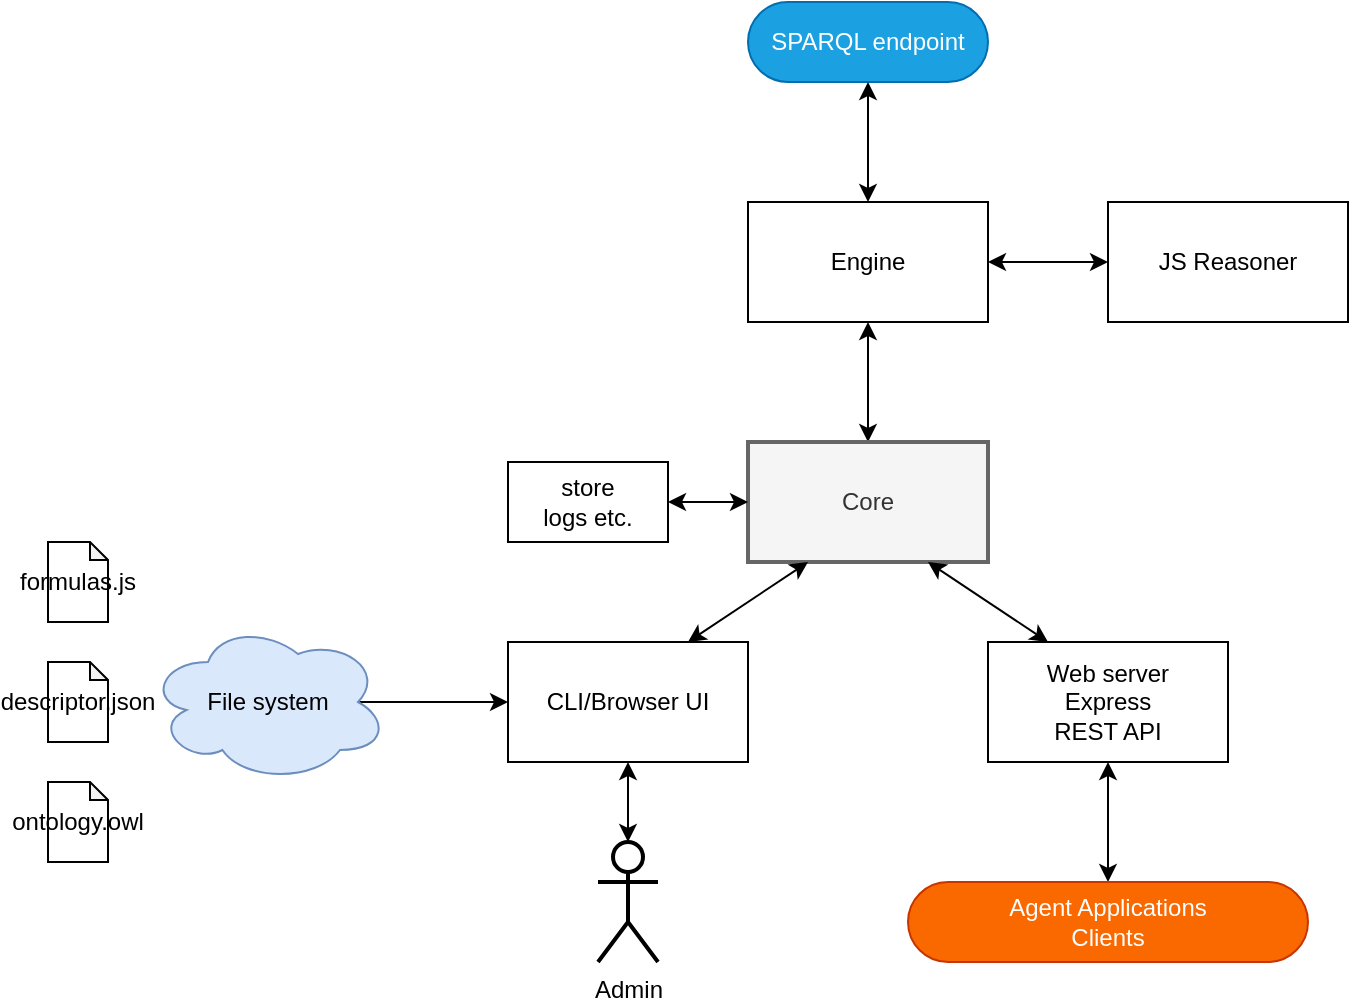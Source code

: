 <mxfile version="13.9.9" type="device" pages="2"><diagram id="u3ScKJyxiCu63o-Rsybp" name="ontonet-server"><mxGraphModel dx="1086" dy="806" grid="1" gridSize="10" guides="1" tooltips="1" connect="1" arrows="1" fold="1" page="0" pageScale="1" pageWidth="850" pageHeight="1100" math="0" shadow="0"><root><mxCell id="0"/><mxCell id="1" parent="0"/><mxCell id="RVdhc0M3dDqKoO0ppFTZ-23" style="edgeStyle=none;rounded=0;orthogonalLoop=1;jettySize=auto;html=1;exitX=0.5;exitY=0;exitDx=0;exitDy=0;entryX=0.5;entryY=1;entryDx=0;entryDy=0;startArrow=classic;startFill=1;" parent="1" source="55_QHwuqQ6P-c7jGcKb5-1" target="RVdhc0M3dDqKoO0ppFTZ-19" edge="1"><mxGeometry relative="1" as="geometry"/></mxCell><mxCell id="55_QHwuqQ6P-c7jGcKb5-1" value="Core" style="rounded=0;whiteSpace=wrap;html=1;fillColor=#f5f5f5;strokeColor=#666666;fontColor=#333333;strokeWidth=2;" parent="1" vertex="1"><mxGeometry x="380" y="260" width="120" height="60" as="geometry"/></mxCell><mxCell id="RVdhc0M3dDqKoO0ppFTZ-1" value="JS Reasoner" style="rounded=0;whiteSpace=wrap;html=1;" parent="1" vertex="1"><mxGeometry x="560" y="140" width="120" height="60" as="geometry"/></mxCell><mxCell id="RVdhc0M3dDqKoO0ppFTZ-3" value="descriptor.json" style="shape=note;whiteSpace=wrap;html=1;backgroundOutline=1;darkOpacity=0.05;strokeWidth=1;size=9;" parent="1" vertex="1"><mxGeometry x="30" y="370" width="30" height="40" as="geometry"/></mxCell><mxCell id="RVdhc0M3dDqKoO0ppFTZ-10" style="edgeStyle=none;rounded=0;orthogonalLoop=1;jettySize=auto;html=1;exitX=0.5;exitY=1;exitDx=0;exitDy=0;entryX=0.5;entryY=0;entryDx=0;entryDy=0;entryPerimeter=0;startArrow=classic;startFill=1;sourcePerimeterSpacing=0;" parent="1" source="RVdhc0M3dDqKoO0ppFTZ-7" target="RVdhc0M3dDqKoO0ppFTZ-9" edge="1"><mxGeometry relative="1" as="geometry"/></mxCell><mxCell id="RVdhc0M3dDqKoO0ppFTZ-24" style="edgeStyle=none;rounded=0;orthogonalLoop=1;jettySize=auto;html=1;exitX=0.75;exitY=0;exitDx=0;exitDy=0;entryX=0.25;entryY=1;entryDx=0;entryDy=0;startArrow=classic;startFill=1;" parent="1" source="RVdhc0M3dDqKoO0ppFTZ-7" target="55_QHwuqQ6P-c7jGcKb5-1" edge="1"><mxGeometry relative="1" as="geometry"/></mxCell><mxCell id="RVdhc0M3dDqKoO0ppFTZ-7" value="CLI/Browser UI" style="rounded=0;whiteSpace=wrap;html=1;" parent="1" vertex="1"><mxGeometry x="260" y="360" width="120" height="60" as="geometry"/></mxCell><mxCell id="RVdhc0M3dDqKoO0ppFTZ-13" style="edgeStyle=none;rounded=0;orthogonalLoop=1;jettySize=auto;html=1;exitX=0.5;exitY=1;exitDx=0;exitDy=0;entryX=0.5;entryY=0;entryDx=0;entryDy=0;startArrow=classic;startFill=1;" parent="1" source="RVdhc0M3dDqKoO0ppFTZ-8" target="RVdhc0M3dDqKoO0ppFTZ-12" edge="1"><mxGeometry relative="1" as="geometry"/></mxCell><mxCell id="RVdhc0M3dDqKoO0ppFTZ-22" style="edgeStyle=none;rounded=0;orthogonalLoop=1;jettySize=auto;html=1;exitX=0.25;exitY=0;exitDx=0;exitDy=0;entryX=0.75;entryY=1;entryDx=0;entryDy=0;startArrow=classic;startFill=1;" parent="1" source="RVdhc0M3dDqKoO0ppFTZ-8" target="55_QHwuqQ6P-c7jGcKb5-1" edge="1"><mxGeometry relative="1" as="geometry"/></mxCell><mxCell id="RVdhc0M3dDqKoO0ppFTZ-8" value="Web server&lt;br&gt;Express&lt;br&gt;REST API" style="rounded=0;whiteSpace=wrap;html=1;" parent="1" vertex="1"><mxGeometry x="500" y="360" width="120" height="60" as="geometry"/></mxCell><mxCell id="RVdhc0M3dDqKoO0ppFTZ-9" value="Admin" style="shape=umlActor;verticalLabelPosition=bottom;verticalAlign=top;html=1;outlineConnect=0;strokeWidth=2;" parent="1" vertex="1"><mxGeometry x="305" y="460" width="30" height="60" as="geometry"/></mxCell><mxCell id="RVdhc0M3dDqKoO0ppFTZ-12" value="Agent Applications&lt;br&gt;Clients" style="rounded=1;whiteSpace=wrap;html=1;strokeWidth=1;arcSize=50;fillColor=#fa6800;strokeColor=#C73500;fontColor=#ffffff;" parent="1" vertex="1"><mxGeometry x="460" y="480" width="200" height="40" as="geometry"/></mxCell><mxCell id="RVdhc0M3dDqKoO0ppFTZ-15" value="SPARQL endpoint" style="rounded=1;whiteSpace=wrap;html=1;strokeWidth=1;arcSize=50;fillColor=#1ba1e2;strokeColor=#006EAF;fontColor=#ffffff;" parent="1" vertex="1"><mxGeometry x="380" y="40" width="120" height="40" as="geometry"/></mxCell><mxCell id="RVdhc0M3dDqKoO0ppFTZ-17" style="edgeStyle=none;rounded=0;orthogonalLoop=1;jettySize=auto;html=1;exitX=0.875;exitY=0.5;exitDx=0;exitDy=0;exitPerimeter=0;entryX=0;entryY=0.5;entryDx=0;entryDy=0;startArrow=none;startFill=0;" parent="1" source="RVdhc0M3dDqKoO0ppFTZ-16" target="RVdhc0M3dDqKoO0ppFTZ-7" edge="1"><mxGeometry relative="1" as="geometry"/></mxCell><mxCell id="RVdhc0M3dDqKoO0ppFTZ-16" value="File system" style="ellipse;shape=cloud;whiteSpace=wrap;html=1;strokeWidth=1;fillColor=#dae8fc;strokeColor=#6c8ebf;" parent="1" vertex="1"><mxGeometry x="80" y="350" width="120" height="80" as="geometry"/></mxCell><mxCell id="RVdhc0M3dDqKoO0ppFTZ-18" value="ontology.owl" style="shape=note;whiteSpace=wrap;html=1;backgroundOutline=1;darkOpacity=0.05;strokeWidth=1;size=9;" parent="1" vertex="1"><mxGeometry x="30" y="430" width="30" height="40" as="geometry"/></mxCell><mxCell id="RVdhc0M3dDqKoO0ppFTZ-20" style="edgeStyle=none;rounded=0;orthogonalLoop=1;jettySize=auto;html=1;exitX=0.5;exitY=0;exitDx=0;exitDy=0;entryX=0.5;entryY=1;entryDx=0;entryDy=0;startArrow=classic;startFill=1;" parent="1" source="RVdhc0M3dDqKoO0ppFTZ-19" target="RVdhc0M3dDqKoO0ppFTZ-15" edge="1"><mxGeometry relative="1" as="geometry"/></mxCell><mxCell id="RVdhc0M3dDqKoO0ppFTZ-21" style="edgeStyle=none;rounded=0;orthogonalLoop=1;jettySize=auto;html=1;exitX=1;exitY=0.5;exitDx=0;exitDy=0;entryX=0;entryY=0.5;entryDx=0;entryDy=0;startArrow=classic;startFill=1;" parent="1" source="RVdhc0M3dDqKoO0ppFTZ-19" target="RVdhc0M3dDqKoO0ppFTZ-1" edge="1"><mxGeometry relative="1" as="geometry"/></mxCell><mxCell id="RVdhc0M3dDqKoO0ppFTZ-19" value="Engine" style="rounded=0;whiteSpace=wrap;html=1;" parent="1" vertex="1"><mxGeometry x="380" y="140" width="120" height="60" as="geometry"/></mxCell><mxCell id="isiA9mWeerXGPcFgzWyv-1" value="formulas.js" style="shape=note;whiteSpace=wrap;html=1;backgroundOutline=1;darkOpacity=0.05;strokeWidth=1;size=9;" parent="1" vertex="1"><mxGeometry x="30" y="310" width="30" height="40" as="geometry"/></mxCell><mxCell id="isiA9mWeerXGPcFgzWyv-6" style="edgeStyle=orthogonalEdgeStyle;rounded=0;orthogonalLoop=1;jettySize=auto;html=1;exitX=1;exitY=0.5;exitDx=0;exitDy=0;entryX=0;entryY=0.5;entryDx=0;entryDy=0;startArrow=classic;startFill=1;" parent="1" source="isiA9mWeerXGPcFgzWyv-2" target="55_QHwuqQ6P-c7jGcKb5-1" edge="1"><mxGeometry relative="1" as="geometry"/></mxCell><mxCell id="isiA9mWeerXGPcFgzWyv-2" value="store&lt;br&gt;logs etc." style="rounded=0;whiteSpace=wrap;html=1;" parent="1" vertex="1"><mxGeometry x="260" y="270" width="80" height="40" as="geometry"/></mxCell></root></mxGraphModel></diagram><diagram id="CcrrXwIRpyHzCxlZH0ec" name="ontonet-client"><mxGraphModel dx="1422" dy="822" grid="1" gridSize="10" guides="1" tooltips="1" connect="1" arrows="1" fold="1" page="0" pageScale="1" pageWidth="850" pageHeight="1100" math="0" shadow="0"><root><mxCell id="821ZNkb7rbQhMIoTjrEG-0"/><mxCell id="821ZNkb7rbQhMIoTjrEG-1" parent="821ZNkb7rbQhMIoTjrEG-0"/><mxCell id="821ZNkb7rbQhMIoTjrEG-19" style="edgeStyle=none;rounded=0;orthogonalLoop=1;jettySize=auto;html=1;exitX=0.5;exitY=1;exitDx=0;exitDy=0;entryX=0.5;entryY=0;entryDx=0;entryDy=0;" parent="821ZNkb7rbQhMIoTjrEG-1" source="821ZNkb7rbQhMIoTjrEG-2" target="821ZNkb7rbQhMIoTjrEG-3" edge="1"><mxGeometry relative="1" as="geometry"/></mxCell><mxCell id="821ZNkb7rbQhMIoTjrEG-2" value="Core" style="rounded=0;whiteSpace=wrap;html=1;fillColor=#f5f5f5;strokeColor=#666666;fontColor=#333333;strokeWidth=2;" parent="821ZNkb7rbQhMIoTjrEG-1" vertex="1"><mxGeometry x="240" y="280" width="120" height="60" as="geometry"/></mxCell><mxCell id="821ZNkb7rbQhMIoTjrEG-3" value="Libraries&lt;br&gt;jQuery" style="rounded=0;whiteSpace=wrap;html=1;fillColor=#b1ddf0;strokeColor=#10739e;" parent="821ZNkb7rbQhMIoTjrEG-1" vertex="1"><mxGeometry x="240" y="360" width="120" height="60" as="geometry"/></mxCell><mxCell id="821ZNkb7rbQhMIoTjrEG-18" style="edgeStyle=none;rounded=0;orthogonalLoop=1;jettySize=auto;html=1;exitX=1;exitY=0.5;exitDx=0;exitDy=0;entryX=0;entryY=0.5;entryDx=0;entryDy=0;" parent="821ZNkb7rbQhMIoTjrEG-1" source="821ZNkb7rbQhMIoTjrEG-4" target="821ZNkb7rbQhMIoTjrEG-2" edge="1"><mxGeometry relative="1" as="geometry"/></mxCell><mxCell id="821ZNkb7rbQhMIoTjrEG-4" value="store" style="rounded=0;whiteSpace=wrap;html=1;fillColor=#cdeb8b;strokeColor=#36393d;" parent="821ZNkb7rbQhMIoTjrEG-1" vertex="1"><mxGeometry x="120" y="290" width="80" height="40" as="geometry"/></mxCell><mxCell id="821ZNkb7rbQhMIoTjrEG-17" style="edgeStyle=none;rounded=0;orthogonalLoop=1;jettySize=auto;html=1;exitX=0.5;exitY=1;exitDx=0;exitDy=0;entryX=0.5;entryY=0;entryDx=0;entryDy=0;" parent="821ZNkb7rbQhMIoTjrEG-1" source="821ZNkb7rbQhMIoTjrEG-5" target="821ZNkb7rbQhMIoTjrEG-2" edge="1"><mxGeometry relative="1" as="geometry"/></mxCell><mxCell id="821ZNkb7rbQhMIoTjrEG-5" value="Sandbox" style="rounded=0;whiteSpace=wrap;html=1;fillColor=#ffcc99;strokeColor=#36393d;" parent="821ZNkb7rbQhMIoTjrEG-1" vertex="1"><mxGeometry x="240" y="200" width="120" height="60" as="geometry"/></mxCell><mxCell id="821ZNkb7rbQhMIoTjrEG-15" style="edgeStyle=none;rounded=0;orthogonalLoop=1;jettySize=auto;html=1;exitX=0.5;exitY=1;exitDx=0;exitDy=0;entryX=0.5;entryY=0;entryDx=0;entryDy=0;" parent="821ZNkb7rbQhMIoTjrEG-1" source="821ZNkb7rbQhMIoTjrEG-6" target="821ZNkb7rbQhMIoTjrEG-5" edge="1"><mxGeometry relative="1" as="geometry"/></mxCell><mxCell id="821ZNkb7rbQhMIoTjrEG-6" value="module" style="rounded=1;whiteSpace=wrap;html=1;arcSize=50;fillColor=#b0e3e6;strokeColor=#0e8088;" parent="821ZNkb7rbQhMIoTjrEG-1" vertex="1"><mxGeometry x="260" y="120" width="80" height="40" as="geometry"/></mxCell><mxCell id="821ZNkb7rbQhMIoTjrEG-14" style="edgeStyle=none;rounded=0;orthogonalLoop=1;jettySize=auto;html=1;exitX=0.5;exitY=1;exitDx=0;exitDy=0;entryX=0;entryY=0;entryDx=0;entryDy=0;" parent="821ZNkb7rbQhMIoTjrEG-1" source="821ZNkb7rbQhMIoTjrEG-7" target="821ZNkb7rbQhMIoTjrEG-5" edge="1"><mxGeometry relative="1" as="geometry"/></mxCell><mxCell id="821ZNkb7rbQhMIoTjrEG-7" value="module" style="rounded=1;whiteSpace=wrap;html=1;arcSize=50;fillColor=#b0e3e6;strokeColor=#0e8088;" parent="821ZNkb7rbQhMIoTjrEG-1" vertex="1"><mxGeometry x="120" y="120" width="80" height="40" as="geometry"/></mxCell><mxCell id="821ZNkb7rbQhMIoTjrEG-16" style="edgeStyle=none;rounded=0;orthogonalLoop=1;jettySize=auto;html=1;exitX=0.5;exitY=1;exitDx=0;exitDy=0;entryX=1;entryY=0;entryDx=0;entryDy=0;" parent="821ZNkb7rbQhMIoTjrEG-1" source="821ZNkb7rbQhMIoTjrEG-8" target="821ZNkb7rbQhMIoTjrEG-5" edge="1"><mxGeometry relative="1" as="geometry"/></mxCell><mxCell id="821ZNkb7rbQhMIoTjrEG-8" value="module" style="rounded=1;whiteSpace=wrap;html=1;arcSize=50;fillColor=#b0e3e6;strokeColor=#0e8088;" parent="821ZNkb7rbQhMIoTjrEG-1" vertex="1"><mxGeometry x="400" y="120" width="80" height="40" as="geometry"/></mxCell><mxCell id="821ZNkb7rbQhMIoTjrEG-13" style="edgeStyle=none;rounded=0;orthogonalLoop=1;jettySize=auto;html=1;exitX=0.5;exitY=1;exitDx=0;exitDy=0;entryX=0.5;entryY=0;entryDx=0;entryDy=0;" parent="821ZNkb7rbQhMIoTjrEG-1" source="821ZNkb7rbQhMIoTjrEG-9" target="821ZNkb7rbQhMIoTjrEG-8" edge="1"><mxGeometry relative="1" as="geometry"/></mxCell><mxCell id="821ZNkb7rbQhMIoTjrEG-9" value="module" style="rounded=1;whiteSpace=wrap;html=1;arcSize=50;fillColor=#b0e3e6;strokeColor=#0e8088;" parent="821ZNkb7rbQhMIoTjrEG-1" vertex="1"><mxGeometry x="400" y="40" width="80" height="40" as="geometry"/></mxCell><mxCell id="821ZNkb7rbQhMIoTjrEG-11" style="rounded=0;orthogonalLoop=1;jettySize=auto;html=1;exitX=0.25;exitY=1;exitDx=0;exitDy=0;entryX=0.5;entryY=0;entryDx=0;entryDy=0;" parent="821ZNkb7rbQhMIoTjrEG-1" source="821ZNkb7rbQhMIoTjrEG-10" target="821ZNkb7rbQhMIoTjrEG-7" edge="1"><mxGeometry relative="1" as="geometry"/></mxCell><mxCell id="821ZNkb7rbQhMIoTjrEG-12" style="edgeStyle=none;rounded=0;orthogonalLoop=1;jettySize=auto;html=1;exitX=0.75;exitY=1;exitDx=0;exitDy=0;entryX=0.5;entryY=0;entryDx=0;entryDy=0;" parent="821ZNkb7rbQhMIoTjrEG-1" source="821ZNkb7rbQhMIoTjrEG-10" target="821ZNkb7rbQhMIoTjrEG-6" edge="1"><mxGeometry relative="1" as="geometry"/></mxCell><mxCell id="821ZNkb7rbQhMIoTjrEG-10" value="widget" style="rounded=1;whiteSpace=wrap;html=1;arcSize=50;fillColor=#d0cee2;strokeColor=#56517e;" parent="821ZNkb7rbQhMIoTjrEG-1" vertex="1"><mxGeometry x="190" y="40" width="80" height="40" as="geometry"/></mxCell></root></mxGraphModel></diagram></mxfile>